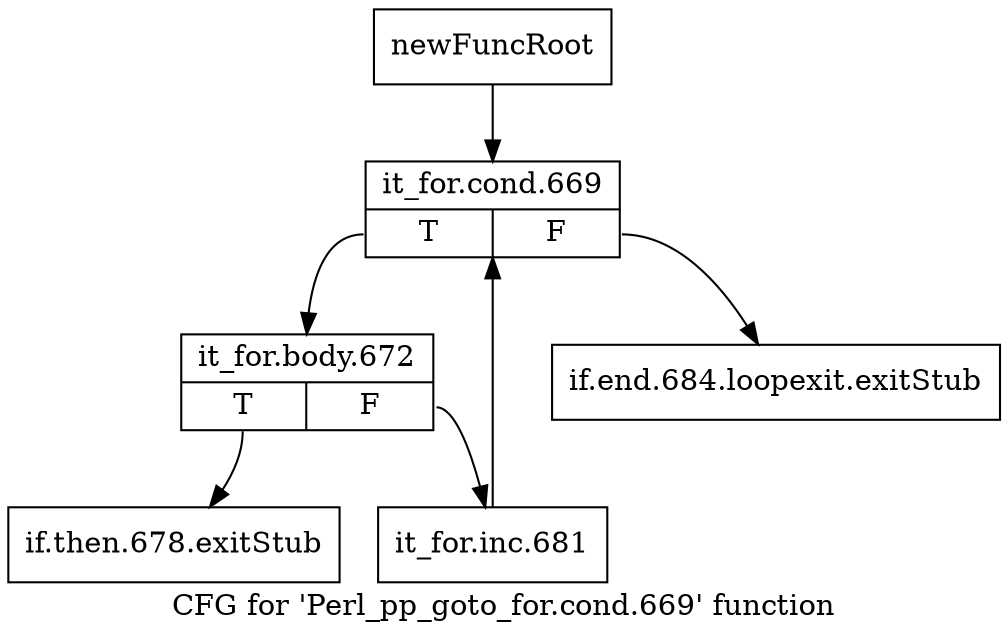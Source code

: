 digraph "CFG for 'Perl_pp_goto_for.cond.669' function" {
	label="CFG for 'Perl_pp_goto_for.cond.669' function";

	Node0x4efb9b0 [shape=record,label="{newFuncRoot}"];
	Node0x4efb9b0 -> Node0x4efbaa0;
	Node0x4efba00 [shape=record,label="{if.end.684.loopexit.exitStub}"];
	Node0x4efba50 [shape=record,label="{if.then.678.exitStub}"];
	Node0x4efbaa0 [shape=record,label="{it_for.cond.669|{<s0>T|<s1>F}}"];
	Node0x4efbaa0:s0 -> Node0x4efbaf0;
	Node0x4efbaa0:s1 -> Node0x4efba00;
	Node0x4efbaf0 [shape=record,label="{it_for.body.672|{<s0>T|<s1>F}}"];
	Node0x4efbaf0:s0 -> Node0x4efba50;
	Node0x4efbaf0:s1 -> Node0x4efbb40;
	Node0x4efbb40 [shape=record,label="{it_for.inc.681}"];
	Node0x4efbb40 -> Node0x4efbaa0;
}
